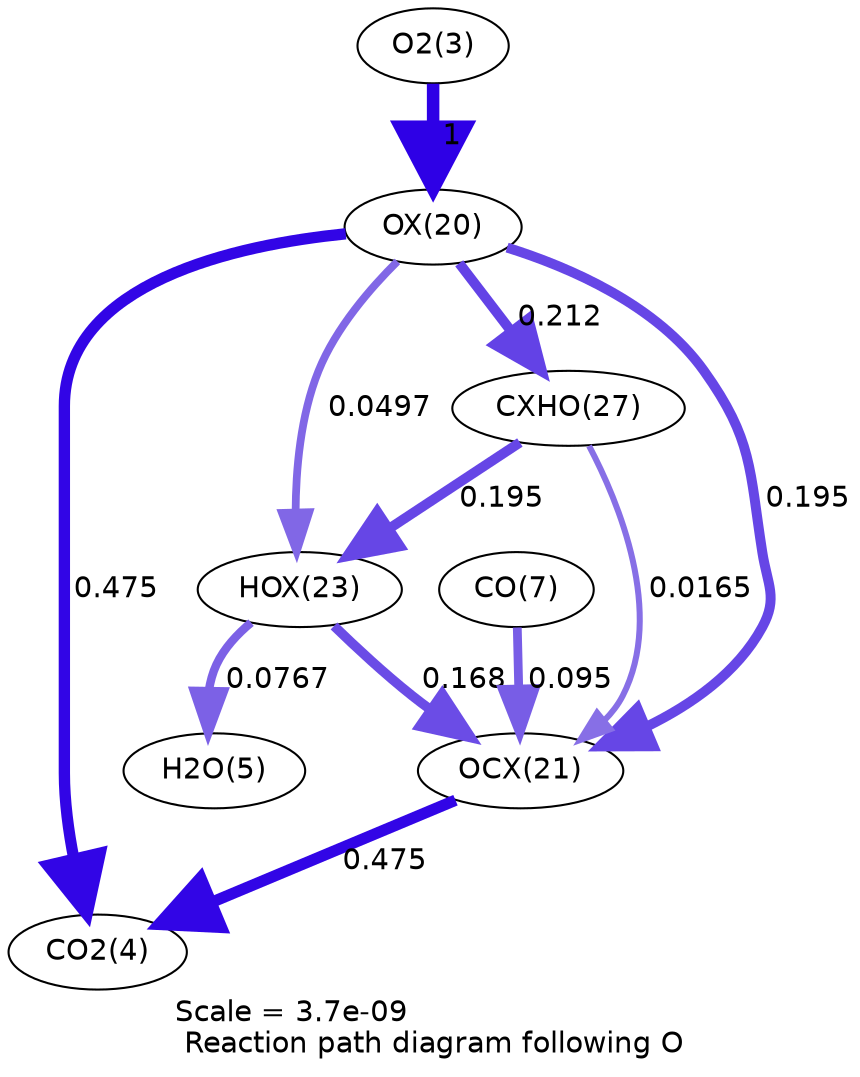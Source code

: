 digraph reaction_paths {
center=1;
s5 -> s23[fontname="Helvetica", penwidth=6, arrowsize=3, color="0.7, 1.5, 0.9"
, label=" 1"];
s23 -> s30[fontname="Helvetica", penwidth=4.83, arrowsize=2.41, color="0.7, 0.712, 0.9"
, label=" 0.212"];
s23 -> s26[fontname="Helvetica", penwidth=3.73, arrowsize=1.87, color="0.7, 0.55, 0.9"
, label=" 0.0497"];
s23 -> s24[fontname="Helvetica", penwidth=4.77, arrowsize=2.38, color="0.7, 0.695, 0.9"
, label=" 0.195"];
s23 -> s6[fontname="Helvetica", penwidth=5.44, arrowsize=2.72, color="0.7, 0.975, 0.9"
, label=" 0.475"];
s30 -> s26[fontname="Helvetica", penwidth=4.77, arrowsize=2.38, color="0.7, 0.695, 0.9"
, label=" 0.195"];
s30 -> s24[fontname="Helvetica", penwidth=2.9, arrowsize=1.45, color="0.7, 0.516, 0.9"
, label=" 0.0165"];
s26 -> s7[fontname="Helvetica", penwidth=4.06, arrowsize=2.03, color="0.7, 0.577, 0.9"
, label=" 0.0767"];
s26 -> s24[fontname="Helvetica", penwidth=4.65, arrowsize=2.33, color="0.7, 0.668, 0.9"
, label=" 0.168"];
s9 -> s24[fontname="Helvetica", penwidth=4.22, arrowsize=2.11, color="0.7, 0.595, 0.9"
, label=" 0.095"];
s24 -> s6[fontname="Helvetica", penwidth=5.44, arrowsize=2.72, color="0.7, 0.975, 0.9"
, label=" 0.475"];
s5 [ fontname="Helvetica", label="O2(3)"];
s6 [ fontname="Helvetica", label="CO2(4)"];
s7 [ fontname="Helvetica", label="H2O(5)"];
s9 [ fontname="Helvetica", label="CO(7)"];
s23 [ fontname="Helvetica", label="OX(20)"];
s24 [ fontname="Helvetica", label="OCX(21)"];
s26 [ fontname="Helvetica", label="HOX(23)"];
s30 [ fontname="Helvetica", label="CXHO(27)"];
 label = "Scale = 3.7e-09\l Reaction path diagram following O";
 fontname = "Helvetica";
}
